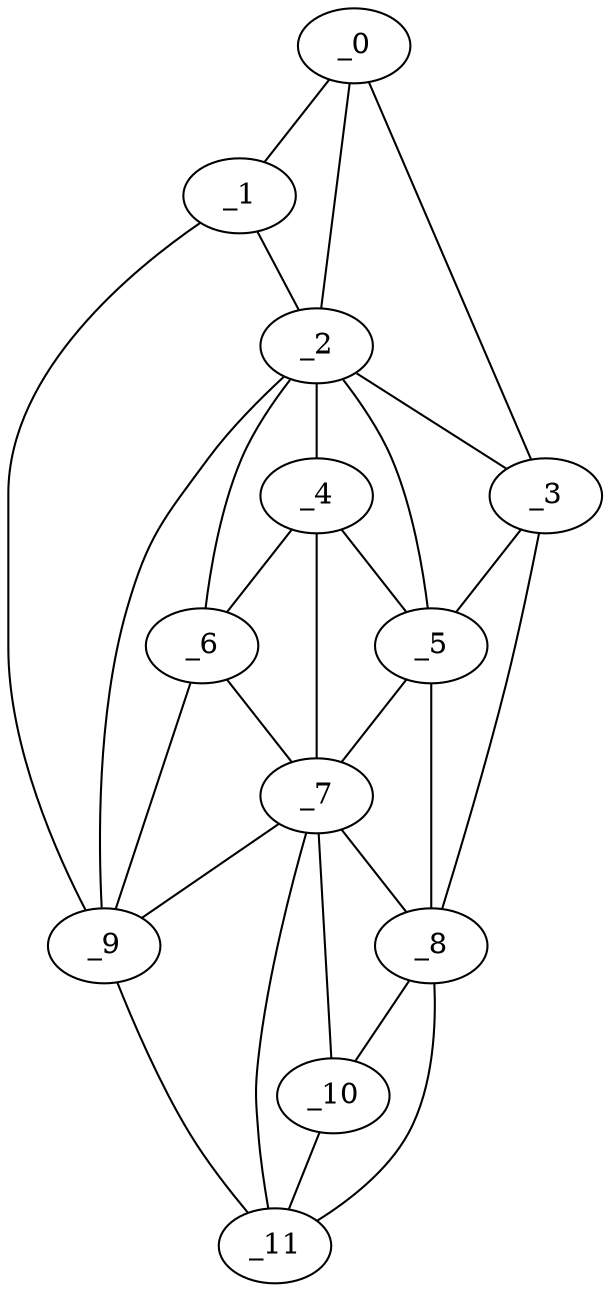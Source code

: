 graph "obj100__75.gxl" {
	_0	 [x=26,
		y=37];
	_1	 [x=30,
		y=26];
	_0 -- _1	 [valence=1];
	_2	 [x=64,
		y=28];
	_0 -- _2	 [valence=1];
	_3	 [x=68,
		y=66];
	_0 -- _3	 [valence=1];
	_1 -- _2	 [valence=2];
	_9	 [x=99,
		y=19];
	_1 -- _9	 [valence=1];
	_2 -- _3	 [valence=2];
	_4	 [x=71,
		y=32];
	_2 -- _4	 [valence=2];
	_5	 [x=73,
		y=59];
	_2 -- _5	 [valence=1];
	_6	 [x=76,
		y=28];
	_2 -- _6	 [valence=1];
	_2 -- _9	 [valence=2];
	_3 -- _5	 [valence=2];
	_8	 [x=97,
		y=63];
	_3 -- _8	 [valence=1];
	_4 -- _5	 [valence=2];
	_4 -- _6	 [valence=2];
	_7	 [x=83,
		y=35];
	_4 -- _7	 [valence=2];
	_5 -- _7	 [valence=1];
	_5 -- _8	 [valence=1];
	_6 -- _7	 [valence=1];
	_6 -- _9	 [valence=2];
	_7 -- _8	 [valence=1];
	_7 -- _9	 [valence=2];
	_10	 [x=102,
		y=57];
	_7 -- _10	 [valence=2];
	_11	 [x=120,
		y=43];
	_7 -- _11	 [valence=2];
	_8 -- _10	 [valence=2];
	_8 -- _11	 [valence=1];
	_9 -- _11	 [valence=1];
	_10 -- _11	 [valence=1];
}
